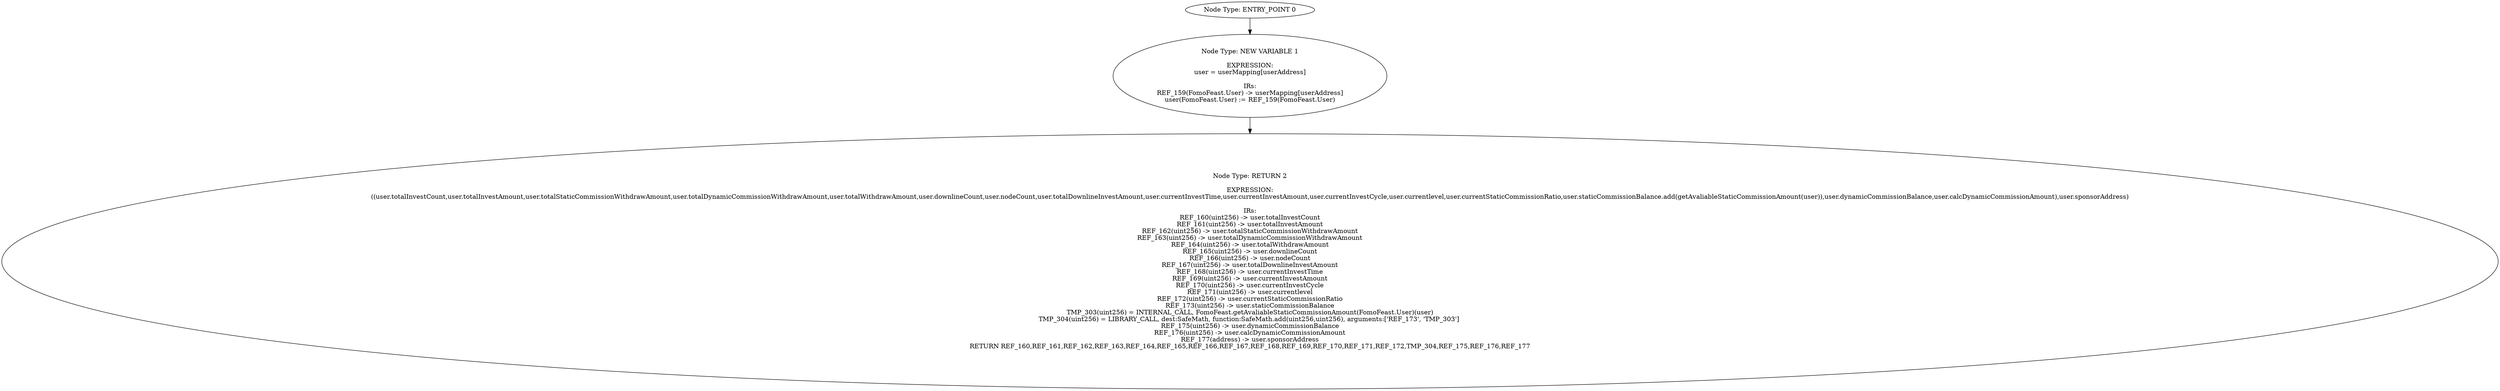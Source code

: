 digraph{
0[label="Node Type: ENTRY_POINT 0
"];
0->1;
1[label="Node Type: NEW VARIABLE 1

EXPRESSION:
user = userMapping[userAddress]

IRs:
REF_159(FomoFeast.User) -> userMapping[userAddress]
user(FomoFeast.User) := REF_159(FomoFeast.User)"];
1->2;
2[label="Node Type: RETURN 2

EXPRESSION:
((user.totalInvestCount,user.totalInvestAmount,user.totalStaticCommissionWithdrawAmount,user.totalDynamicCommissionWithdrawAmount,user.totalWithdrawAmount,user.downlineCount,user.nodeCount,user.totalDownlineInvestAmount,user.currentInvestTime,user.currentInvestAmount,user.currentInvestCycle,user.currentlevel,user.currentStaticCommissionRatio,user.staticCommissionBalance.add(getAvaliableStaticCommissionAmount(user)),user.dynamicCommissionBalance,user.calcDynamicCommissionAmount),user.sponsorAddress)

IRs:
REF_160(uint256) -> user.totalInvestCount
REF_161(uint256) -> user.totalInvestAmount
REF_162(uint256) -> user.totalStaticCommissionWithdrawAmount
REF_163(uint256) -> user.totalDynamicCommissionWithdrawAmount
REF_164(uint256) -> user.totalWithdrawAmount
REF_165(uint256) -> user.downlineCount
REF_166(uint256) -> user.nodeCount
REF_167(uint256) -> user.totalDownlineInvestAmount
REF_168(uint256) -> user.currentInvestTime
REF_169(uint256) -> user.currentInvestAmount
REF_170(uint256) -> user.currentInvestCycle
REF_171(uint256) -> user.currentlevel
REF_172(uint256) -> user.currentStaticCommissionRatio
REF_173(uint256) -> user.staticCommissionBalance
TMP_303(uint256) = INTERNAL_CALL, FomoFeast.getAvaliableStaticCommissionAmount(FomoFeast.User)(user)
TMP_304(uint256) = LIBRARY_CALL, dest:SafeMath, function:SafeMath.add(uint256,uint256), arguments:['REF_173', 'TMP_303'] 
REF_175(uint256) -> user.dynamicCommissionBalance
REF_176(uint256) -> user.calcDynamicCommissionAmount
REF_177(address) -> user.sponsorAddress
RETURN REF_160,REF_161,REF_162,REF_163,REF_164,REF_165,REF_166,REF_167,REF_168,REF_169,REF_170,REF_171,REF_172,TMP_304,REF_175,REF_176,REF_177"];
}
